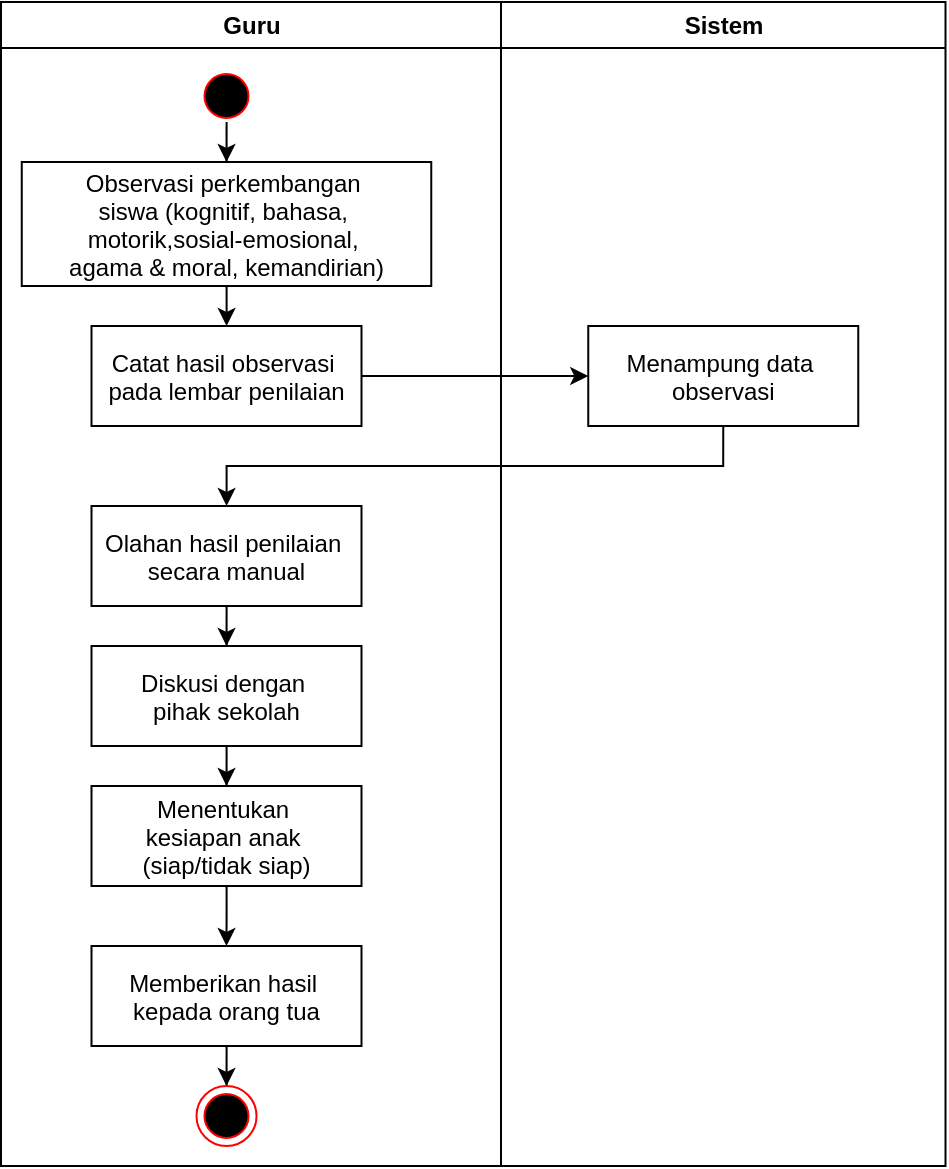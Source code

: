 <mxfile version="28.1.2">
  <diagram name="Page-1" id="e7e014a7-5840-1c2e-5031-d8a46d1fe8dd">
    <mxGraphModel dx="719" dy="363" grid="1" gridSize="10" guides="1" tooltips="1" connect="1" arrows="1" fold="1" page="1" pageScale="1" pageWidth="1169" pageHeight="826" background="none" math="0" shadow="0">
      <root>
        <mxCell id="0" />
        <mxCell id="1" parent="0" />
        <mxCell id="2" value="Guru" style="swimlane;whiteSpace=wrap" parent="1" vertex="1">
          <mxGeometry x="164.5" y="128" width="250" height="582" as="geometry" />
        </mxCell>
        <mxCell id="H58YDJJVwFF_YMrYRW6M-12" style="edgeStyle=orthogonalEdgeStyle;rounded=0;orthogonalLoop=1;jettySize=auto;html=1;entryX=0.5;entryY=0;entryDx=0;entryDy=0;" parent="2" source="5" target="7" edge="1">
          <mxGeometry relative="1" as="geometry" />
        </mxCell>
        <mxCell id="5" value="" style="ellipse;shape=startState;fillColor=#000000;strokeColor=#ff0000;" parent="2" vertex="1">
          <mxGeometry x="97.75" y="32" width="30" height="30" as="geometry" />
        </mxCell>
        <mxCell id="H58YDJJVwFF_YMrYRW6M-13" style="edgeStyle=orthogonalEdgeStyle;rounded=0;orthogonalLoop=1;jettySize=auto;html=1;entryX=0.5;entryY=0;entryDx=0;entryDy=0;" parent="2" source="7" target="8" edge="1">
          <mxGeometry relative="1" as="geometry" />
        </mxCell>
        <mxCell id="7" value="Observasi perkembangan &#xa;siswa (kognitif, bahasa, &#xa;motorik,sosial-emosional, &#xa;agama &amp; moral, kemandirian)" style="" parent="2" vertex="1">
          <mxGeometry x="10.38" y="80" width="204.75" height="62" as="geometry" />
        </mxCell>
        <mxCell id="8" value="Catat hasil observasi &#xa;pada lembar penilaian" style="" parent="2" vertex="1">
          <mxGeometry x="45.25" y="162" width="135" height="50" as="geometry" />
        </mxCell>
        <mxCell id="H58YDJJVwFF_YMrYRW6M-10" style="edgeStyle=orthogonalEdgeStyle;rounded=0;orthogonalLoop=1;jettySize=auto;html=1;entryX=0.5;entryY=0;entryDx=0;entryDy=0;" parent="2" source="NVAH23ojacz8yfXOQpdd-22" target="H58YDJJVwFF_YMrYRW6M-9" edge="1">
          <mxGeometry relative="1" as="geometry" />
        </mxCell>
        <mxCell id="NVAH23ojacz8yfXOQpdd-22" value="Olahan hasil penilaian &#xa;secara manual" style="" parent="2" vertex="1">
          <mxGeometry x="45.25" y="252" width="135" height="50" as="geometry" />
        </mxCell>
        <mxCell id="NVAH23ojacz8yfXOQpdd-27" style="edgeStyle=orthogonalEdgeStyle;rounded=0;orthogonalLoop=1;jettySize=auto;html=1;entryX=0.5;entryY=0;entryDx=0;entryDy=0;" parent="2" source="NVAH23ojacz8yfXOQpdd-24" target="NVAH23ojacz8yfXOQpdd-26" edge="1">
          <mxGeometry relative="1" as="geometry" />
        </mxCell>
        <mxCell id="NVAH23ojacz8yfXOQpdd-24" value="Menentukan &#xa;kesiapan anak &#xa;(siap/tidak siap)" style="" parent="2" vertex="1">
          <mxGeometry x="45.25" y="392" width="135" height="50" as="geometry" />
        </mxCell>
        <mxCell id="NVAH23ojacz8yfXOQpdd-29" style="edgeStyle=orthogonalEdgeStyle;rounded=0;orthogonalLoop=1;jettySize=auto;html=1;entryX=0.5;entryY=0;entryDx=0;entryDy=0;" parent="2" source="NVAH23ojacz8yfXOQpdd-26" target="NVAH23ojacz8yfXOQpdd-28" edge="1">
          <mxGeometry relative="1" as="geometry" />
        </mxCell>
        <mxCell id="NVAH23ojacz8yfXOQpdd-26" value="Memberikan hasil &#xa;kepada orang tua" style="" parent="2" vertex="1">
          <mxGeometry x="45.25" y="472" width="135" height="50" as="geometry" />
        </mxCell>
        <mxCell id="NVAH23ojacz8yfXOQpdd-28" value="" style="ellipse;html=1;shape=endState;fillColor=#000000;strokeColor=#ff0000;" parent="2" vertex="1">
          <mxGeometry x="97.75" y="542" width="30" height="30" as="geometry" />
        </mxCell>
        <mxCell id="H58YDJJVwFF_YMrYRW6M-11" style="edgeStyle=orthogonalEdgeStyle;rounded=0;orthogonalLoop=1;jettySize=auto;html=1;entryX=0.5;entryY=0;entryDx=0;entryDy=0;" parent="2" source="H58YDJJVwFF_YMrYRW6M-9" target="NVAH23ojacz8yfXOQpdd-24" edge="1">
          <mxGeometry relative="1" as="geometry" />
        </mxCell>
        <mxCell id="H58YDJJVwFF_YMrYRW6M-9" value="Diskusi dengan &#xa;pihak sekolah" style="" parent="2" vertex="1">
          <mxGeometry x="45.25" y="322" width="135" height="50" as="geometry" />
        </mxCell>
        <mxCell id="3" value="Sistem" style="swimlane;whiteSpace=wrap" parent="1" vertex="1">
          <mxGeometry x="414.5" y="128" width="222.25" height="582" as="geometry" />
        </mxCell>
        <mxCell id="NVAH23ojacz8yfXOQpdd-20" value="Menampung data &#xa;observasi" style="" parent="3" vertex="1">
          <mxGeometry x="43.63" y="162" width="135" height="50" as="geometry" />
        </mxCell>
        <mxCell id="NVAH23ojacz8yfXOQpdd-21" style="edgeStyle=orthogonalEdgeStyle;rounded=0;orthogonalLoop=1;jettySize=auto;html=1;entryX=0;entryY=0.5;entryDx=0;entryDy=0;" parent="1" source="8" target="NVAH23ojacz8yfXOQpdd-20" edge="1">
          <mxGeometry relative="1" as="geometry" />
        </mxCell>
        <mxCell id="NVAH23ojacz8yfXOQpdd-23" style="edgeStyle=orthogonalEdgeStyle;rounded=0;orthogonalLoop=1;jettySize=auto;html=1;exitX=0.5;exitY=1;exitDx=0;exitDy=0;" parent="1" source="NVAH23ojacz8yfXOQpdd-20" target="NVAH23ojacz8yfXOQpdd-22" edge="1">
          <mxGeometry relative="1" as="geometry" />
        </mxCell>
      </root>
    </mxGraphModel>
  </diagram>
</mxfile>
